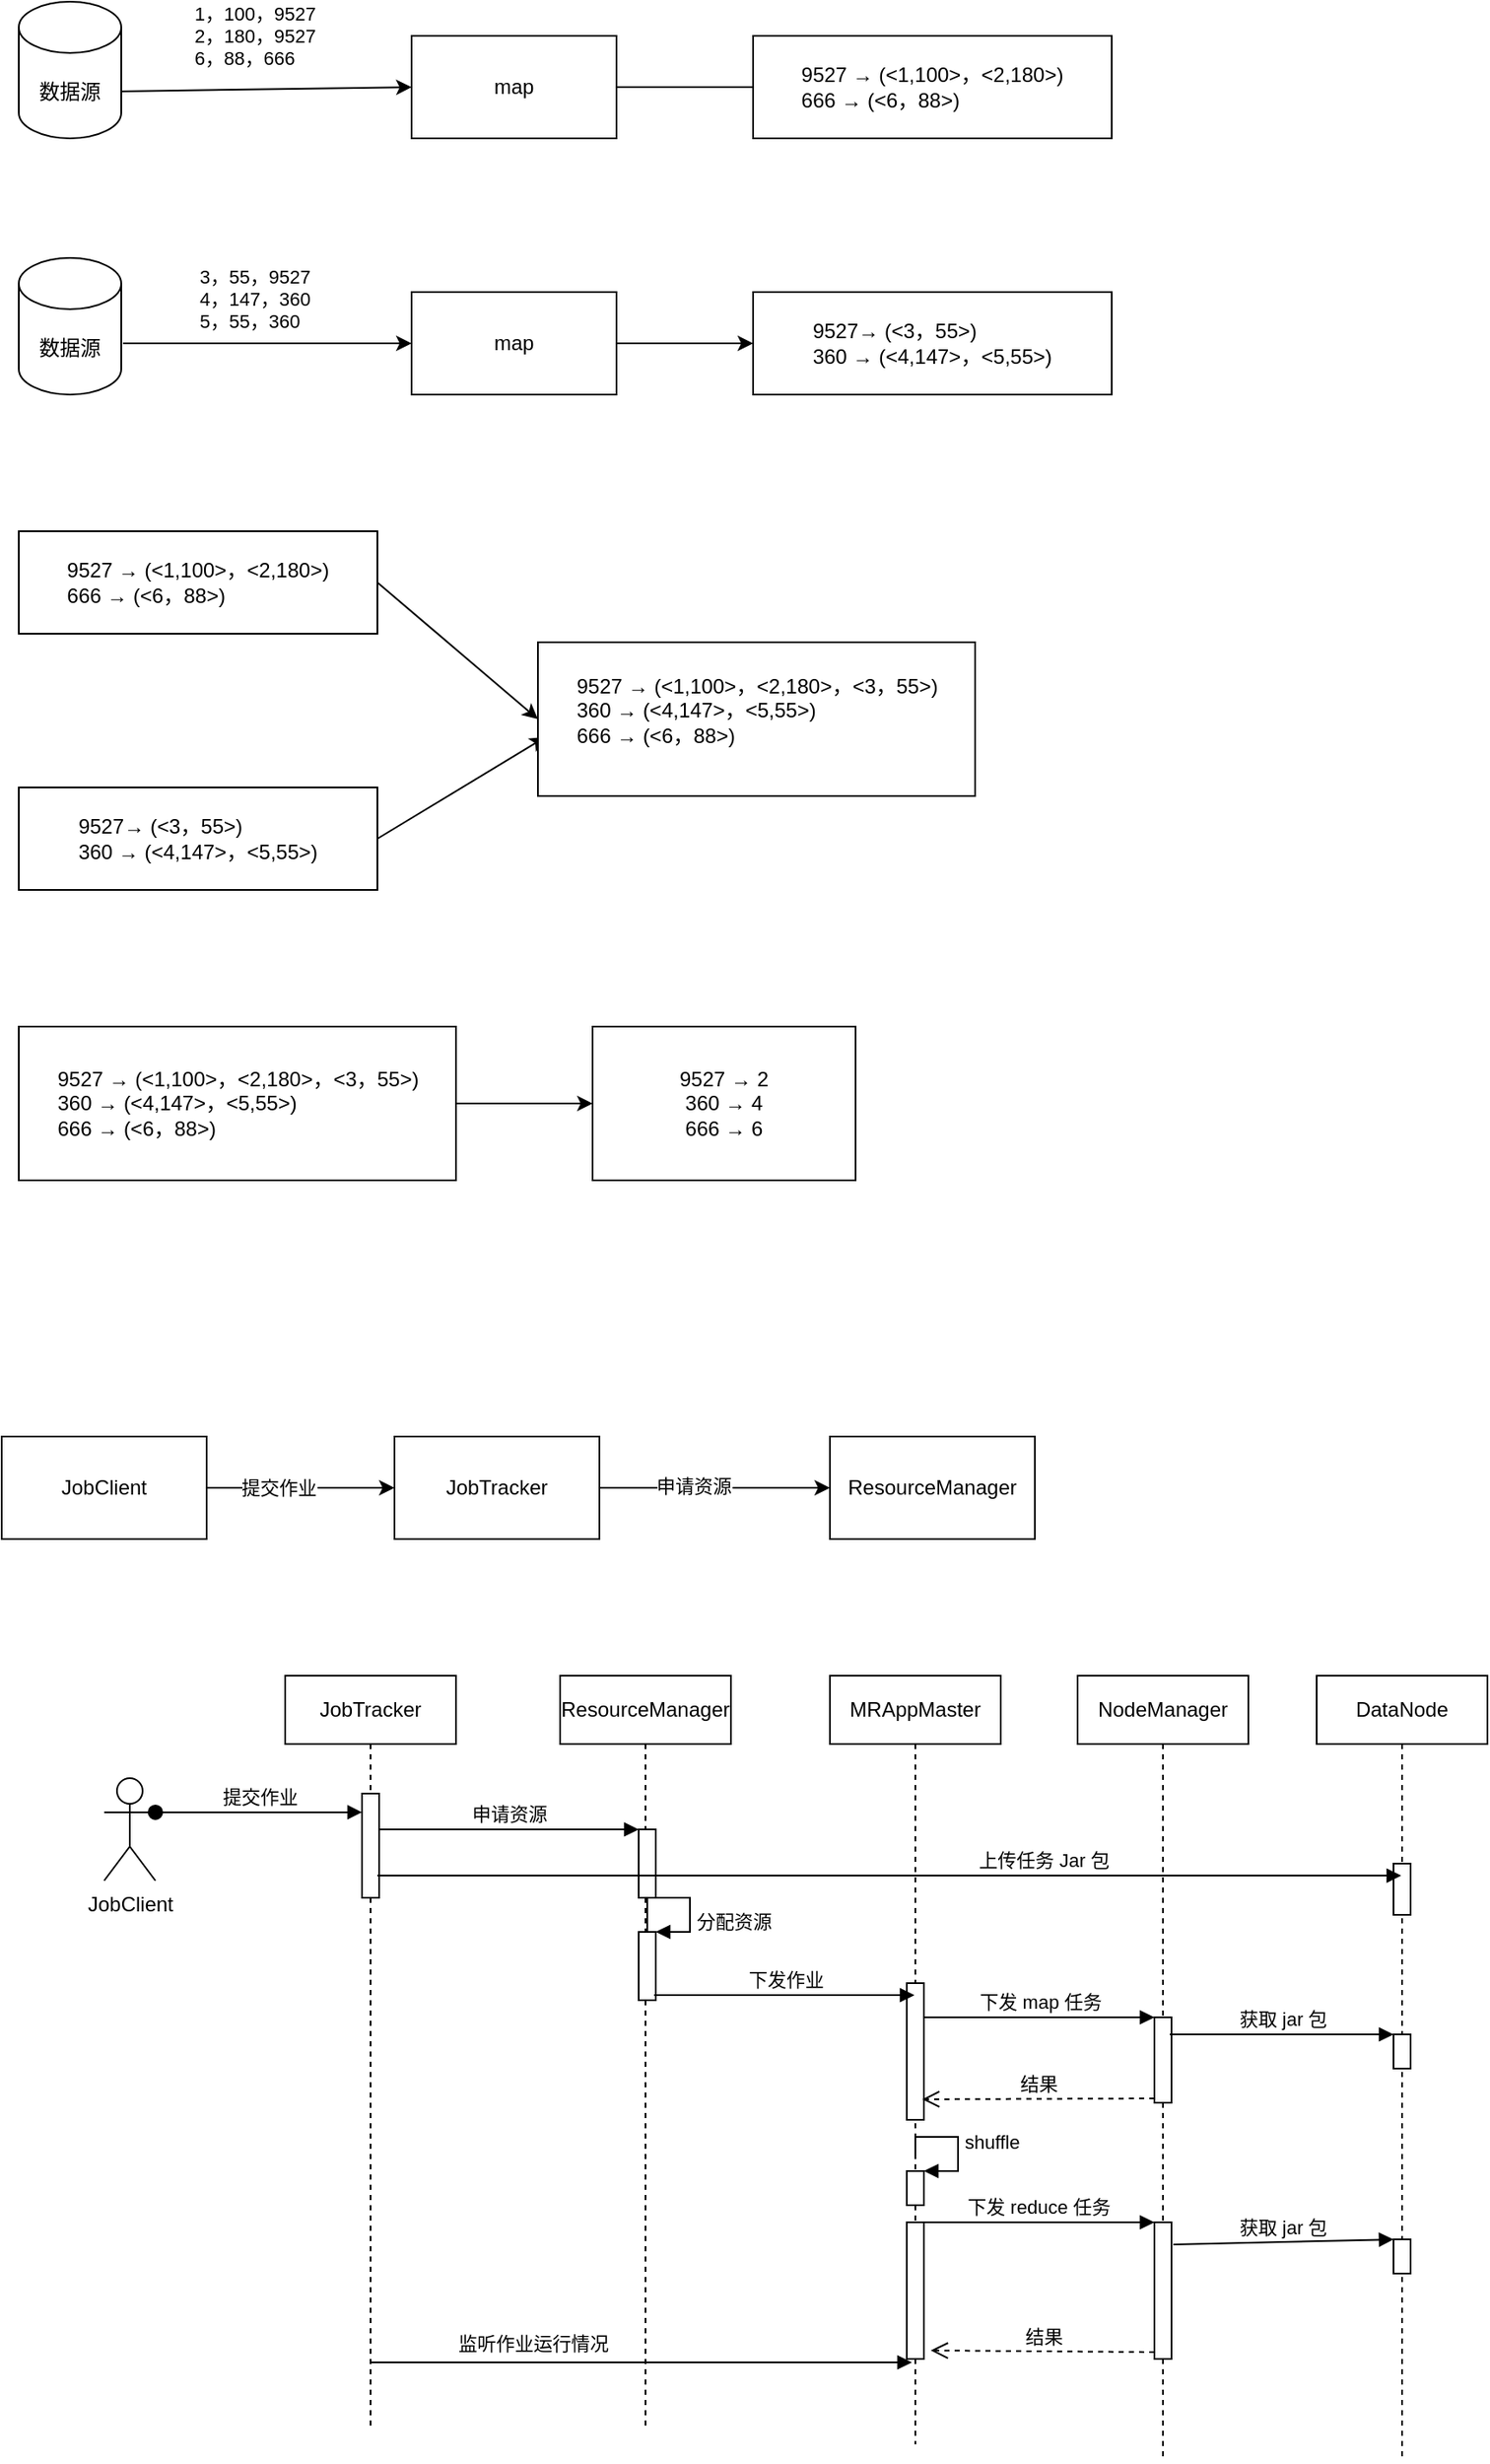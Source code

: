 <mxfile version="14.2.9" type="github"><diagram id="2mRmovC9B7FMBEvFYG--" name="Page-1"><mxGraphModel dx="1102" dy="622" grid="1" gridSize="10" guides="1" tooltips="1" connect="1" arrows="1" fold="1" page="1" pageScale="1" pageWidth="827" pageHeight="1169" math="0" shadow="0"><root><mxCell id="0"/><mxCell id="1" parent="0"/><mxCell id="r0h4-J2ntf35ozQJ5Kfr-1" value="数据源" style="shape=cylinder3;whiteSpace=wrap;html=1;boundedLbl=1;backgroundOutline=1;size=15;" parent="1" vertex="1"><mxGeometry x="50" y="120" width="60" height="80" as="geometry"/></mxCell><mxCell id="r0h4-J2ntf35ozQJ5Kfr-3" value="map" style="rounded=0;whiteSpace=wrap;html=1;" parent="1" vertex="1"><mxGeometry x="280" y="140" width="120" height="60" as="geometry"/></mxCell><mxCell id="r0h4-J2ntf35ozQJ5Kfr-5" value="数据源" style="shape=cylinder3;whiteSpace=wrap;html=1;boundedLbl=1;backgroundOutline=1;size=15;" parent="1" vertex="1"><mxGeometry x="50" y="270" width="60" height="80" as="geometry"/></mxCell><mxCell id="r0h4-J2ntf35ozQJ5Kfr-6" value="map" style="rounded=0;whiteSpace=wrap;html=1;" parent="1" vertex="1"><mxGeometry x="280" y="290" width="120" height="60" as="geometry"/></mxCell><mxCell id="r0h4-J2ntf35ozQJ5Kfr-7" value="" style="endArrow=classic;html=1;entryX=0;entryY=0.5;entryDx=0;entryDy=0;exitX=1;exitY=0;exitDx=0;exitDy=52.5;exitPerimeter=0;" parent="1" source="r0h4-J2ntf35ozQJ5Kfr-1" target="r0h4-J2ntf35ozQJ5Kfr-3" edge="1"><mxGeometry width="50" height="50" relative="1" as="geometry"><mxPoint x="120" y="200" as="sourcePoint"/><mxPoint x="170" y="150" as="targetPoint"/></mxGeometry></mxCell><mxCell id="r0h4-J2ntf35ozQJ5Kfr-8" value="1，100，9527&lt;br&gt;2，180，9527&lt;br&gt;6，88，666" style="edgeLabel;html=1;align=left;verticalAlign=middle;resizable=0;points=[];" parent="r0h4-J2ntf35ozQJ5Kfr-7" vertex="1" connectable="0"><mxGeometry x="-0.239" y="3" relative="1" as="geometry"><mxPoint x="-22.97" y="-28.55" as="offset"/></mxGeometry></mxCell><mxCell id="r0h4-J2ntf35ozQJ5Kfr-10" value="" style="endArrow=classic;html=1;entryX=0;entryY=0.5;entryDx=0;entryDy=0;" parent="1" target="r0h4-J2ntf35ozQJ5Kfr-6" edge="1"><mxGeometry width="50" height="50" relative="1" as="geometry"><mxPoint x="111" y="320" as="sourcePoint"/><mxPoint x="190" y="290" as="targetPoint"/></mxGeometry></mxCell><mxCell id="r0h4-J2ntf35ozQJ5Kfr-13" value="3，55，9527&lt;br&gt;4，147，360&lt;br&gt;5，55，360" style="edgeLabel;html=1;align=left;verticalAlign=middle;resizable=0;points=[];" parent="r0h4-J2ntf35ozQJ5Kfr-10" vertex="1" connectable="0"><mxGeometry x="-0.161" y="3" relative="1" as="geometry"><mxPoint x="-27.82" y="-22.81" as="offset"/></mxGeometry></mxCell><mxCell id="r0h4-J2ntf35ozQJ5Kfr-15" value="" style="endArrow=classic;html=1;exitX=1;exitY=0.5;exitDx=0;exitDy=0;" parent="1" source="r0h4-J2ntf35ozQJ5Kfr-3" edge="1"><mxGeometry width="50" height="50" relative="1" as="geometry"><mxPoint x="440" y="210" as="sourcePoint"/><mxPoint x="490" y="170" as="targetPoint"/></mxGeometry></mxCell><mxCell id="r0h4-J2ntf35ozQJ5Kfr-16" value="" style="endArrow=classic;html=1;exitX=1;exitY=0.5;exitDx=0;exitDy=0;entryX=0;entryY=0.5;entryDx=0;entryDy=0;" parent="1" source="r0h4-J2ntf35ozQJ5Kfr-6" target="r0h4-J2ntf35ozQJ5Kfr-20" edge="1"><mxGeometry width="50" height="50" relative="1" as="geometry"><mxPoint x="400" y="340" as="sourcePoint"/><mxPoint x="480" y="310" as="targetPoint"/></mxGeometry></mxCell><mxCell id="r0h4-J2ntf35ozQJ5Kfr-17" value="&lt;div style=&quot;text-align: left&quot;&gt;&lt;span&gt;9527 → (&amp;lt;1,100&amp;gt;，&amp;lt;2,180&amp;gt;)&lt;/span&gt;&lt;/div&gt;&lt;div style=&quot;text-align: left&quot;&gt;&lt;span&gt;666 → (&amp;lt;6，88&amp;gt;)&lt;/span&gt;&lt;/div&gt;" style="rounded=0;whiteSpace=wrap;html=1;" parent="1" vertex="1"><mxGeometry x="480" y="140" width="210" height="60" as="geometry"/></mxCell><mxCell id="r0h4-J2ntf35ozQJ5Kfr-20" value="&lt;div style=&quot;text-align: left&quot;&gt;&lt;span&gt;9527→ (&amp;lt;3，55&amp;gt;)&lt;/span&gt;&lt;br&gt;&lt;/div&gt;&lt;div style=&quot;text-align: left&quot;&gt;360 → (&amp;lt;4,147&amp;gt;，&amp;lt;5,55&amp;gt;)&lt;span&gt;&lt;br&gt;&lt;/span&gt;&lt;/div&gt;" style="rounded=0;whiteSpace=wrap;html=1;" parent="1" vertex="1"><mxGeometry x="480" y="290" width="210" height="60" as="geometry"/></mxCell><mxCell id="r0h4-J2ntf35ozQJ5Kfr-21" value="&lt;div style=&quot;text-align: left&quot;&gt;&lt;span&gt;9527 → (&amp;lt;1,100&amp;gt;，&amp;lt;2,180&amp;gt;)&lt;/span&gt;&lt;/div&gt;&lt;div style=&quot;text-align: left&quot;&gt;&lt;span&gt;666 → (&amp;lt;6，88&amp;gt;)&lt;/span&gt;&lt;/div&gt;" style="rounded=0;whiteSpace=wrap;html=1;" parent="1" vertex="1"><mxGeometry x="50" y="430" width="210" height="60" as="geometry"/></mxCell><mxCell id="r0h4-J2ntf35ozQJ5Kfr-22" value="&lt;div style=&quot;text-align: left&quot;&gt;&lt;span&gt;9527→ (&amp;lt;3，55&amp;gt;)&lt;/span&gt;&lt;br&gt;&lt;/div&gt;&lt;div style=&quot;text-align: left&quot;&gt;360 → (&amp;lt;4,147&amp;gt;，&amp;lt;5,55&amp;gt;)&lt;span&gt;&lt;br&gt;&lt;/span&gt;&lt;/div&gt;" style="rounded=0;whiteSpace=wrap;html=1;" parent="1" vertex="1"><mxGeometry x="50" y="580" width="210" height="60" as="geometry"/></mxCell><mxCell id="r0h4-J2ntf35ozQJ5Kfr-23" value="" style="endArrow=classic;html=1;exitX=1;exitY=0.5;exitDx=0;exitDy=0;entryX=0;entryY=0.5;entryDx=0;entryDy=0;" parent="1" source="r0h4-J2ntf35ozQJ5Kfr-21" target="r0h4-J2ntf35ozQJ5Kfr-25" edge="1"><mxGeometry width="50" height="50" relative="1" as="geometry"><mxPoint x="210" y="570" as="sourcePoint"/><mxPoint x="340" y="520" as="targetPoint"/></mxGeometry></mxCell><mxCell id="r0h4-J2ntf35ozQJ5Kfr-24" value="" style="endArrow=classic;html=1;exitX=1;exitY=0.5;exitDx=0;exitDy=0;entryX=0.017;entryY=0.617;entryDx=0;entryDy=0;entryPerimeter=0;" parent="1" source="r0h4-J2ntf35ozQJ5Kfr-22" target="r0h4-J2ntf35ozQJ5Kfr-25" edge="1"><mxGeometry width="50" height="50" relative="1" as="geometry"><mxPoint x="290" y="630" as="sourcePoint"/><mxPoint x="340" y="580" as="targetPoint"/></mxGeometry></mxCell><mxCell id="r0h4-J2ntf35ozQJ5Kfr-25" value="" style="rounded=0;whiteSpace=wrap;html=1;align=left;" parent="1" vertex="1"><mxGeometry x="354" y="495" width="256" height="90" as="geometry"/></mxCell><mxCell id="r0h4-J2ntf35ozQJ5Kfr-26" value="&lt;div style=&quot;text-align: justify&quot;&gt;9527 → (&amp;lt;1,100&amp;gt;，&amp;lt;2,180&amp;gt;，&lt;span&gt;&amp;lt;3，55&amp;gt;&lt;/span&gt;&lt;span&gt;)&lt;/span&gt;&lt;/div&gt;&lt;div style=&quot;text-align: justify&quot;&gt;360 → (&amp;lt;4,147&amp;gt;，&amp;lt;5,55&amp;gt;)&lt;/div&gt;&lt;div style=&quot;text-align: justify&quot;&gt;666 → (&amp;lt;6，88&amp;gt;)&lt;/div&gt;" style="text;html=1;resizable=0;autosize=1;align=center;verticalAlign=middle;points=[];fillColor=none;strokeColor=none;rounded=0;" parent="1" vertex="1"><mxGeometry x="367" y="510" width="230" height="50" as="geometry"/></mxCell><mxCell id="r0h4-J2ntf35ozQJ5Kfr-30" value="" style="edgeStyle=orthogonalEdgeStyle;rounded=0;orthogonalLoop=1;jettySize=auto;html=1;" parent="1" source="r0h4-J2ntf35ozQJ5Kfr-27" target="r0h4-J2ntf35ozQJ5Kfr-29" edge="1"><mxGeometry relative="1" as="geometry"/></mxCell><mxCell id="r0h4-J2ntf35ozQJ5Kfr-27" value="" style="rounded=0;whiteSpace=wrap;html=1;align=left;" parent="1" vertex="1"><mxGeometry x="50" y="720" width="256" height="90" as="geometry"/></mxCell><mxCell id="r0h4-J2ntf35ozQJ5Kfr-28" value="&lt;div style=&quot;text-align: justify&quot;&gt;9527 → (&amp;lt;1,100&amp;gt;，&amp;lt;2,180&amp;gt;，&lt;span&gt;&amp;lt;3，55&amp;gt;&lt;/span&gt;&lt;span&gt;)&lt;/span&gt;&lt;/div&gt;&lt;div style=&quot;text-align: justify&quot;&gt;360 → (&amp;lt;4,147&amp;gt;，&amp;lt;5,55&amp;gt;)&lt;/div&gt;&lt;div style=&quot;text-align: justify&quot;&gt;666 → (&amp;lt;6，88&amp;gt;)&lt;/div&gt;" style="text;html=1;resizable=0;autosize=1;align=center;verticalAlign=middle;points=[];fillColor=none;strokeColor=none;rounded=0;" parent="1" vertex="1"><mxGeometry x="63" y="740" width="230" height="50" as="geometry"/></mxCell><mxCell id="r0h4-J2ntf35ozQJ5Kfr-29" value="9527 → 2&lt;br&gt;360 → 4&lt;br&gt;666 → 6" style="rounded=0;whiteSpace=wrap;html=1;align=center;" parent="1" vertex="1"><mxGeometry x="386" y="720" width="154" height="90" as="geometry"/></mxCell><mxCell id="r0h4-J2ntf35ozQJ5Kfr-33" value="" style="edgeStyle=orthogonalEdgeStyle;rounded=0;orthogonalLoop=1;jettySize=auto;html=1;" parent="1" source="r0h4-J2ntf35ozQJ5Kfr-31" target="r0h4-J2ntf35ozQJ5Kfr-32" edge="1"><mxGeometry relative="1" as="geometry"/></mxCell><mxCell id="r0h4-J2ntf35ozQJ5Kfr-36" value="提交作业" style="edgeLabel;html=1;align=center;verticalAlign=middle;resizable=0;points=[];" parent="r0h4-J2ntf35ozQJ5Kfr-33" vertex="1" connectable="0"><mxGeometry x="-0.236" relative="1" as="geometry"><mxPoint as="offset"/></mxGeometry></mxCell><mxCell id="r0h4-J2ntf35ozQJ5Kfr-31" value="JobClient" style="rounded=0;whiteSpace=wrap;html=1;" parent="1" vertex="1"><mxGeometry x="40" y="960" width="120" height="60" as="geometry"/></mxCell><mxCell id="r0h4-J2ntf35ozQJ5Kfr-35" value="" style="edgeStyle=orthogonalEdgeStyle;rounded=0;orthogonalLoop=1;jettySize=auto;html=1;" parent="1" source="r0h4-J2ntf35ozQJ5Kfr-32" target="r0h4-J2ntf35ozQJ5Kfr-34" edge="1"><mxGeometry relative="1" as="geometry"/></mxCell><mxCell id="r0h4-J2ntf35ozQJ5Kfr-37" value="申请资源" style="edgeLabel;html=1;align=center;verticalAlign=middle;resizable=0;points=[];" parent="r0h4-J2ntf35ozQJ5Kfr-35" vertex="1" connectable="0"><mxGeometry x="-0.185" y="1" relative="1" as="geometry"><mxPoint as="offset"/></mxGeometry></mxCell><mxCell id="r0h4-J2ntf35ozQJ5Kfr-32" value="JobTracker" style="whiteSpace=wrap;html=1;rounded=0;" parent="1" vertex="1"><mxGeometry x="270" y="960" width="120" height="60" as="geometry"/></mxCell><mxCell id="r0h4-J2ntf35ozQJ5Kfr-34" value="ResourceManager" style="whiteSpace=wrap;html=1;rounded=0;" parent="1" vertex="1"><mxGeometry x="525" y="960" width="120" height="60" as="geometry"/></mxCell><mxCell id="r0h4-J2ntf35ozQJ5Kfr-39" value="JobTracker" style="shape=umlLifeline;perimeter=lifelinePerimeter;whiteSpace=wrap;html=1;container=1;collapsible=0;recursiveResize=0;outlineConnect=0;" parent="1" vertex="1"><mxGeometry x="206" y="1100" width="100" height="440" as="geometry"/></mxCell><mxCell id="r0h4-J2ntf35ozQJ5Kfr-43" value="" style="html=1;points=[];perimeter=orthogonalPerimeter;" parent="r0h4-J2ntf35ozQJ5Kfr-39" vertex="1"><mxGeometry x="45" y="69" width="10" height="61" as="geometry"/></mxCell><mxCell id="r0h4-J2ntf35ozQJ5Kfr-40" value="ResourceManager" style="shape=umlLifeline;perimeter=lifelinePerimeter;whiteSpace=wrap;html=1;container=1;collapsible=0;recursiveResize=0;outlineConnect=0;" parent="1" vertex="1"><mxGeometry x="367" y="1100" width="100" height="440" as="geometry"/></mxCell><mxCell id="r0h4-J2ntf35ozQJ5Kfr-47" value="" style="html=1;points=[];perimeter=orthogonalPerimeter;" parent="r0h4-J2ntf35ozQJ5Kfr-40" vertex="1"><mxGeometry x="46" y="90" width="10" height="40" as="geometry"/></mxCell><mxCell id="r0h4-J2ntf35ozQJ5Kfr-54" value="" style="html=1;points=[];perimeter=orthogonalPerimeter;" parent="r0h4-J2ntf35ozQJ5Kfr-40" vertex="1"><mxGeometry x="46" y="150" width="10" height="40" as="geometry"/></mxCell><mxCell id="r0h4-J2ntf35ozQJ5Kfr-55" value="分配资源" style="edgeStyle=orthogonalEdgeStyle;html=1;align=left;spacingLeft=2;endArrow=block;rounded=0;entryX=1;entryY=0;" parent="r0h4-J2ntf35ozQJ5Kfr-40" target="r0h4-J2ntf35ozQJ5Kfr-54" edge="1"><mxGeometry x="0.385" relative="1" as="geometry"><mxPoint x="51" y="150" as="sourcePoint"/><Array as="points"><mxPoint x="51" y="130"/><mxPoint x="76" y="130"/><mxPoint x="76" y="150"/></Array><mxPoint as="offset"/></mxGeometry></mxCell><mxCell id="r0h4-J2ntf35ozQJ5Kfr-41" value="&lt;span&gt;JobClient&lt;/span&gt;" style="shape=umlActor;verticalLabelPosition=bottom;verticalAlign=top;html=1;" parent="1" vertex="1"><mxGeometry x="100" y="1160" width="30" height="60" as="geometry"/></mxCell><mxCell id="r0h4-J2ntf35ozQJ5Kfr-44" value="提交作业" style="html=1;verticalAlign=bottom;startArrow=oval;endArrow=block;startSize=8;exitX=1;exitY=0.333;exitDx=0;exitDy=0;exitPerimeter=0;" parent="1" source="r0h4-J2ntf35ozQJ5Kfr-41" target="r0h4-J2ntf35ozQJ5Kfr-43" edge="1"><mxGeometry relative="1" as="geometry"><mxPoint x="195" y="1180" as="sourcePoint"/></mxGeometry></mxCell><mxCell id="r0h4-J2ntf35ozQJ5Kfr-48" value="申请资源" style="html=1;verticalAlign=bottom;endArrow=block;entryX=0;entryY=0;" parent="1" source="r0h4-J2ntf35ozQJ5Kfr-43" target="r0h4-J2ntf35ozQJ5Kfr-47" edge="1"><mxGeometry relative="1" as="geometry"><mxPoint x="261" y="1205.009" as="sourcePoint"/></mxGeometry></mxCell><mxCell id="r0h4-J2ntf35ozQJ5Kfr-50" value="DataNode" style="shape=umlLifeline;perimeter=lifelinePerimeter;whiteSpace=wrap;html=1;container=1;collapsible=0;recursiveResize=0;outlineConnect=0;" parent="1" vertex="1"><mxGeometry x="810" y="1100" width="100" height="460" as="geometry"/></mxCell><mxCell id="r0h4-J2ntf35ozQJ5Kfr-51" value="" style="html=1;points=[];perimeter=orthogonalPerimeter;" parent="r0h4-J2ntf35ozQJ5Kfr-50" vertex="1"><mxGeometry x="45" y="110" width="10" height="30" as="geometry"/></mxCell><mxCell id="r0h4-J2ntf35ozQJ5Kfr-71" value="" style="html=1;points=[];perimeter=orthogonalPerimeter;" parent="r0h4-J2ntf35ozQJ5Kfr-50" vertex="1"><mxGeometry x="45" y="210" width="10" height="20" as="geometry"/></mxCell><mxCell id="r0h4-J2ntf35ozQJ5Kfr-74" value="" style="html=1;points=[];perimeter=orthogonalPerimeter;" parent="r0h4-J2ntf35ozQJ5Kfr-50" vertex="1"><mxGeometry x="45" y="330" width="10" height="20" as="geometry"/></mxCell><mxCell id="r0h4-J2ntf35ozQJ5Kfr-53" value="上传任务 Jar 包" style="html=1;verticalAlign=bottom;endArrow=block;exitX=0.9;exitY=0.787;exitDx=0;exitDy=0;exitPerimeter=0;" parent="1" source="r0h4-J2ntf35ozQJ5Kfr-43" target="r0h4-J2ntf35ozQJ5Kfr-50" edge="1"><mxGeometry x="0.301" width="80" relative="1" as="geometry"><mxPoint x="290" y="1230" as="sourcePoint"/><mxPoint x="370" y="1230" as="targetPoint"/><mxPoint as="offset"/></mxGeometry></mxCell><mxCell id="r0h4-J2ntf35ozQJ5Kfr-56" value="MRAppMaster" style="shape=umlLifeline;perimeter=lifelinePerimeter;whiteSpace=wrap;html=1;container=1;collapsible=0;recursiveResize=0;outlineConnect=0;" parent="1" vertex="1"><mxGeometry x="525" y="1100" width="100" height="450" as="geometry"/></mxCell><mxCell id="r0h4-J2ntf35ozQJ5Kfr-57" value="" style="html=1;points=[];perimeter=orthogonalPerimeter;" parent="r0h4-J2ntf35ozQJ5Kfr-56" vertex="1"><mxGeometry x="45" y="180" width="10" height="80" as="geometry"/></mxCell><mxCell id="r0h4-J2ntf35ozQJ5Kfr-64" value="" style="html=1;points=[];perimeter=orthogonalPerimeter;" parent="r0h4-J2ntf35ozQJ5Kfr-56" vertex="1"><mxGeometry x="45" y="290" width="10" height="20" as="geometry"/></mxCell><mxCell id="r0h4-J2ntf35ozQJ5Kfr-65" value="shuffle" style="edgeStyle=orthogonalEdgeStyle;html=1;align=left;spacingLeft=2;endArrow=block;rounded=0;entryX=1;entryY=0;" parent="r0h4-J2ntf35ozQJ5Kfr-56" target="r0h4-J2ntf35ozQJ5Kfr-64" edge="1"><mxGeometry relative="1" as="geometry"><mxPoint x="50" y="280" as="sourcePoint"/><Array as="points"><mxPoint x="50" y="270"/><mxPoint x="75" y="270"/><mxPoint x="75" y="290"/></Array></mxGeometry></mxCell><mxCell id="r0h4-J2ntf35ozQJ5Kfr-69" value="" style="html=1;points=[];perimeter=orthogonalPerimeter;" parent="r0h4-J2ntf35ozQJ5Kfr-56" vertex="1"><mxGeometry x="45" y="320" width="10" height="80" as="geometry"/></mxCell><mxCell id="r0h4-J2ntf35ozQJ5Kfr-58" value="NodeManager" style="shape=umlLifeline;perimeter=lifelinePerimeter;whiteSpace=wrap;html=1;container=1;collapsible=0;recursiveResize=0;outlineConnect=0;" parent="1" vertex="1"><mxGeometry x="670" y="1100" width="100" height="460" as="geometry"/></mxCell><mxCell id="r0h4-J2ntf35ozQJ5Kfr-61" value="" style="html=1;points=[];perimeter=orthogonalPerimeter;" parent="r0h4-J2ntf35ozQJ5Kfr-58" vertex="1"><mxGeometry x="45" y="200" width="10" height="50" as="geometry"/></mxCell><mxCell id="r0h4-J2ntf35ozQJ5Kfr-66" value="" style="html=1;points=[];perimeter=orthogonalPerimeter;" parent="r0h4-J2ntf35ozQJ5Kfr-58" vertex="1"><mxGeometry x="45" y="320" width="10" height="80" as="geometry"/></mxCell><mxCell id="r0h4-J2ntf35ozQJ5Kfr-60" value="下发作业" style="html=1;verticalAlign=bottom;endArrow=block;exitX=0.9;exitY=0.925;exitDx=0;exitDy=0;exitPerimeter=0;" parent="1" source="r0h4-J2ntf35ozQJ5Kfr-54" target="r0h4-J2ntf35ozQJ5Kfr-56" edge="1"><mxGeometry width="80" relative="1" as="geometry"><mxPoint x="440" y="1289" as="sourcePoint"/><mxPoint x="560" y="1287" as="targetPoint"/></mxGeometry></mxCell><mxCell id="r0h4-J2ntf35ozQJ5Kfr-62" value="下发 map 任务" style="html=1;verticalAlign=bottom;endArrow=block;entryX=0;entryY=0;" parent="1" source="r0h4-J2ntf35ozQJ5Kfr-57" target="r0h4-J2ntf35ozQJ5Kfr-61" edge="1"><mxGeometry relative="1" as="geometry"><mxPoint x="645" y="1310" as="sourcePoint"/></mxGeometry></mxCell><mxCell id="r0h4-J2ntf35ozQJ5Kfr-63" value="结果" style="html=1;verticalAlign=bottom;endArrow=open;dashed=1;endSize=8;exitX=0;exitY=0.95;" parent="1" source="r0h4-J2ntf35ozQJ5Kfr-61" edge="1"><mxGeometry relative="1" as="geometry"><mxPoint x="579" y="1348" as="targetPoint"/></mxGeometry></mxCell><mxCell id="r0h4-J2ntf35ozQJ5Kfr-67" value="下发 reduce 任务" style="html=1;verticalAlign=bottom;endArrow=block;entryX=0;entryY=0;" parent="1" target="r0h4-J2ntf35ozQJ5Kfr-66" edge="1"><mxGeometry relative="1" as="geometry"><mxPoint x="579" y="1420" as="sourcePoint"/></mxGeometry></mxCell><mxCell id="r0h4-J2ntf35ozQJ5Kfr-68" value="结果" style="html=1;verticalAlign=bottom;endArrow=open;dashed=1;endSize=8;exitX=0;exitY=0.95;entryX=1.4;entryY=0.938;entryDx=0;entryDy=0;entryPerimeter=0;" parent="1" source="r0h4-J2ntf35ozQJ5Kfr-66" target="r0h4-J2ntf35ozQJ5Kfr-69" edge="1"><mxGeometry relative="1" as="geometry"><mxPoint x="660" y="1570" as="targetPoint"/></mxGeometry></mxCell><mxCell id="r0h4-J2ntf35ozQJ5Kfr-72" value="获取 jar 包" style="html=1;verticalAlign=bottom;endArrow=block;entryX=0;entryY=0;exitX=0.9;exitY=0.2;exitDx=0;exitDy=0;exitPerimeter=0;" parent="1" source="r0h4-J2ntf35ozQJ5Kfr-61" target="r0h4-J2ntf35ozQJ5Kfr-71" edge="1"><mxGeometry relative="1" as="geometry"><mxPoint x="785" y="1310" as="sourcePoint"/></mxGeometry></mxCell><mxCell id="r0h4-J2ntf35ozQJ5Kfr-75" value="获取 jar 包" style="html=1;verticalAlign=bottom;endArrow=block;entryX=0;entryY=0;exitX=1.1;exitY=0.163;exitDx=0;exitDy=0;exitPerimeter=0;" parent="1" source="r0h4-J2ntf35ozQJ5Kfr-66" target="r0h4-J2ntf35ozQJ5Kfr-74" edge="1"><mxGeometry relative="1" as="geometry"><mxPoint x="785" y="1420" as="sourcePoint"/></mxGeometry></mxCell><mxCell id="r0h4-J2ntf35ozQJ5Kfr-77" value="监听作业运行情况" style="html=1;verticalAlign=bottom;endArrow=block;entryX=0.3;entryY=1.025;entryDx=0;entryDy=0;entryPerimeter=0;" parent="1" source="r0h4-J2ntf35ozQJ5Kfr-39" target="r0h4-J2ntf35ozQJ5Kfr-69" edge="1"><mxGeometry x="-0.405" y="2" width="80" relative="1" as="geometry"><mxPoint x="260" y="1510" as="sourcePoint"/><mxPoint x="510" y="1510" as="targetPoint"/><mxPoint as="offset"/></mxGeometry></mxCell></root></mxGraphModel></diagram></mxfile>